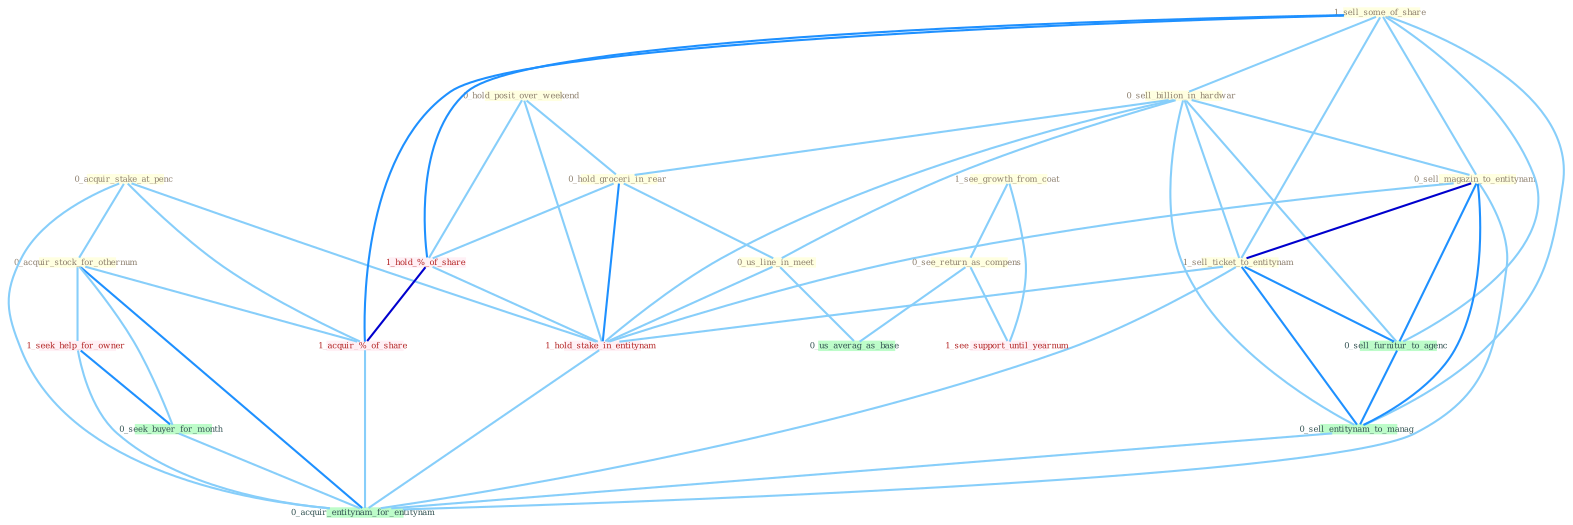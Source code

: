 Graph G{ 
    node
    [shape=polygon,style=filled,width=.5,height=.06,color="#BDFCC9",fixedsize=true,fontsize=4,
    fontcolor="#2f4f4f"];
    {node
    [color="#ffffe0", fontcolor="#8b7d6b"] "0_acquir_stake_at_penc " "0_hold_posit_over_weekend " "1_sell_some_of_share " "0_acquir_stock_for_othernum " "0_sell_billion_in_hardwar " "0_sell_magazin_to_entitynam " "1_sell_ticket_to_entitynam " "1_see_growth_from_coat " "0_hold_groceri_in_rear " "0_see_return_as_compens " "0_us_line_in_meet "}
{node [color="#fff0f5", fontcolor="#b22222"] "1_hold_%_of_share " "1_hold_stake_in_entitynam " "1_seek_help_for_owner " "1_acquir_%_of_share " "1_see_support_until_yearnum "}
edge [color="#B0E2FF"];

	"0_acquir_stake_at_penc " -- "0_acquir_stock_for_othernum " [w="1", color="#87cefa" ];
	"0_acquir_stake_at_penc " -- "1_hold_stake_in_entitynam " [w="1", color="#87cefa" ];
	"0_acquir_stake_at_penc " -- "1_acquir_%_of_share " [w="1", color="#87cefa" ];
	"0_acquir_stake_at_penc " -- "0_acquir_entitynam_for_entitynam " [w="1", color="#87cefa" ];
	"0_hold_posit_over_weekend " -- "0_hold_groceri_in_rear " [w="1", color="#87cefa" ];
	"0_hold_posit_over_weekend " -- "1_hold_%_of_share " [w="1", color="#87cefa" ];
	"0_hold_posit_over_weekend " -- "1_hold_stake_in_entitynam " [w="1", color="#87cefa" ];
	"1_sell_some_of_share " -- "0_sell_billion_in_hardwar " [w="1", color="#87cefa" ];
	"1_sell_some_of_share " -- "0_sell_magazin_to_entitynam " [w="1", color="#87cefa" ];
	"1_sell_some_of_share " -- "1_sell_ticket_to_entitynam " [w="1", color="#87cefa" ];
	"1_sell_some_of_share " -- "1_hold_%_of_share " [w="2", color="#1e90ff" , len=0.8];
	"1_sell_some_of_share " -- "1_acquir_%_of_share " [w="2", color="#1e90ff" , len=0.8];
	"1_sell_some_of_share " -- "0_sell_furnitur_to_agenc " [w="1", color="#87cefa" ];
	"1_sell_some_of_share " -- "0_sell_entitynam_to_manag " [w="1", color="#87cefa" ];
	"0_acquir_stock_for_othernum " -- "1_seek_help_for_owner " [w="1", color="#87cefa" ];
	"0_acquir_stock_for_othernum " -- "0_seek_buyer_for_month " [w="1", color="#87cefa" ];
	"0_acquir_stock_for_othernum " -- "1_acquir_%_of_share " [w="1", color="#87cefa" ];
	"0_acquir_stock_for_othernum " -- "0_acquir_entitynam_for_entitynam " [w="2", color="#1e90ff" , len=0.8];
	"0_sell_billion_in_hardwar " -- "0_sell_magazin_to_entitynam " [w="1", color="#87cefa" ];
	"0_sell_billion_in_hardwar " -- "1_sell_ticket_to_entitynam " [w="1", color="#87cefa" ];
	"0_sell_billion_in_hardwar " -- "0_hold_groceri_in_rear " [w="1", color="#87cefa" ];
	"0_sell_billion_in_hardwar " -- "0_us_line_in_meet " [w="1", color="#87cefa" ];
	"0_sell_billion_in_hardwar " -- "1_hold_stake_in_entitynam " [w="1", color="#87cefa" ];
	"0_sell_billion_in_hardwar " -- "0_sell_furnitur_to_agenc " [w="1", color="#87cefa" ];
	"0_sell_billion_in_hardwar " -- "0_sell_entitynam_to_manag " [w="1", color="#87cefa" ];
	"0_sell_magazin_to_entitynam " -- "1_sell_ticket_to_entitynam " [w="3", color="#0000cd" , len=0.6];
	"0_sell_magazin_to_entitynam " -- "1_hold_stake_in_entitynam " [w="1", color="#87cefa" ];
	"0_sell_magazin_to_entitynam " -- "0_sell_furnitur_to_agenc " [w="2", color="#1e90ff" , len=0.8];
	"0_sell_magazin_to_entitynam " -- "0_sell_entitynam_to_manag " [w="2", color="#1e90ff" , len=0.8];
	"0_sell_magazin_to_entitynam " -- "0_acquir_entitynam_for_entitynam " [w="1", color="#87cefa" ];
	"1_sell_ticket_to_entitynam " -- "1_hold_stake_in_entitynam " [w="1", color="#87cefa" ];
	"1_sell_ticket_to_entitynam " -- "0_sell_furnitur_to_agenc " [w="2", color="#1e90ff" , len=0.8];
	"1_sell_ticket_to_entitynam " -- "0_sell_entitynam_to_manag " [w="2", color="#1e90ff" , len=0.8];
	"1_sell_ticket_to_entitynam " -- "0_acquir_entitynam_for_entitynam " [w="1", color="#87cefa" ];
	"1_see_growth_from_coat " -- "0_see_return_as_compens " [w="1", color="#87cefa" ];
	"1_see_growth_from_coat " -- "1_see_support_until_yearnum " [w="1", color="#87cefa" ];
	"0_hold_groceri_in_rear " -- "0_us_line_in_meet " [w="1", color="#87cefa" ];
	"0_hold_groceri_in_rear " -- "1_hold_%_of_share " [w="1", color="#87cefa" ];
	"0_hold_groceri_in_rear " -- "1_hold_stake_in_entitynam " [w="2", color="#1e90ff" , len=0.8];
	"0_see_return_as_compens " -- "1_see_support_until_yearnum " [w="1", color="#87cefa" ];
	"0_see_return_as_compens " -- "0_us_averag_as_base " [w="1", color="#87cefa" ];
	"0_us_line_in_meet " -- "1_hold_stake_in_entitynam " [w="1", color="#87cefa" ];
	"0_us_line_in_meet " -- "0_us_averag_as_base " [w="1", color="#87cefa" ];
	"1_hold_%_of_share " -- "1_hold_stake_in_entitynam " [w="1", color="#87cefa" ];
	"1_hold_%_of_share " -- "1_acquir_%_of_share " [w="3", color="#0000cd" , len=0.6];
	"1_hold_stake_in_entitynam " -- "0_acquir_entitynam_for_entitynam " [w="1", color="#87cefa" ];
	"1_seek_help_for_owner " -- "0_seek_buyer_for_month " [w="2", color="#1e90ff" , len=0.8];
	"1_seek_help_for_owner " -- "0_acquir_entitynam_for_entitynam " [w="1", color="#87cefa" ];
	"0_seek_buyer_for_month " -- "0_acquir_entitynam_for_entitynam " [w="1", color="#87cefa" ];
	"1_acquir_%_of_share " -- "0_acquir_entitynam_for_entitynam " [w="1", color="#87cefa" ];
	"0_sell_furnitur_to_agenc " -- "0_sell_entitynam_to_manag " [w="2", color="#1e90ff" , len=0.8];
	"0_sell_entitynam_to_manag " -- "0_acquir_entitynam_for_entitynam " [w="1", color="#87cefa" ];
}